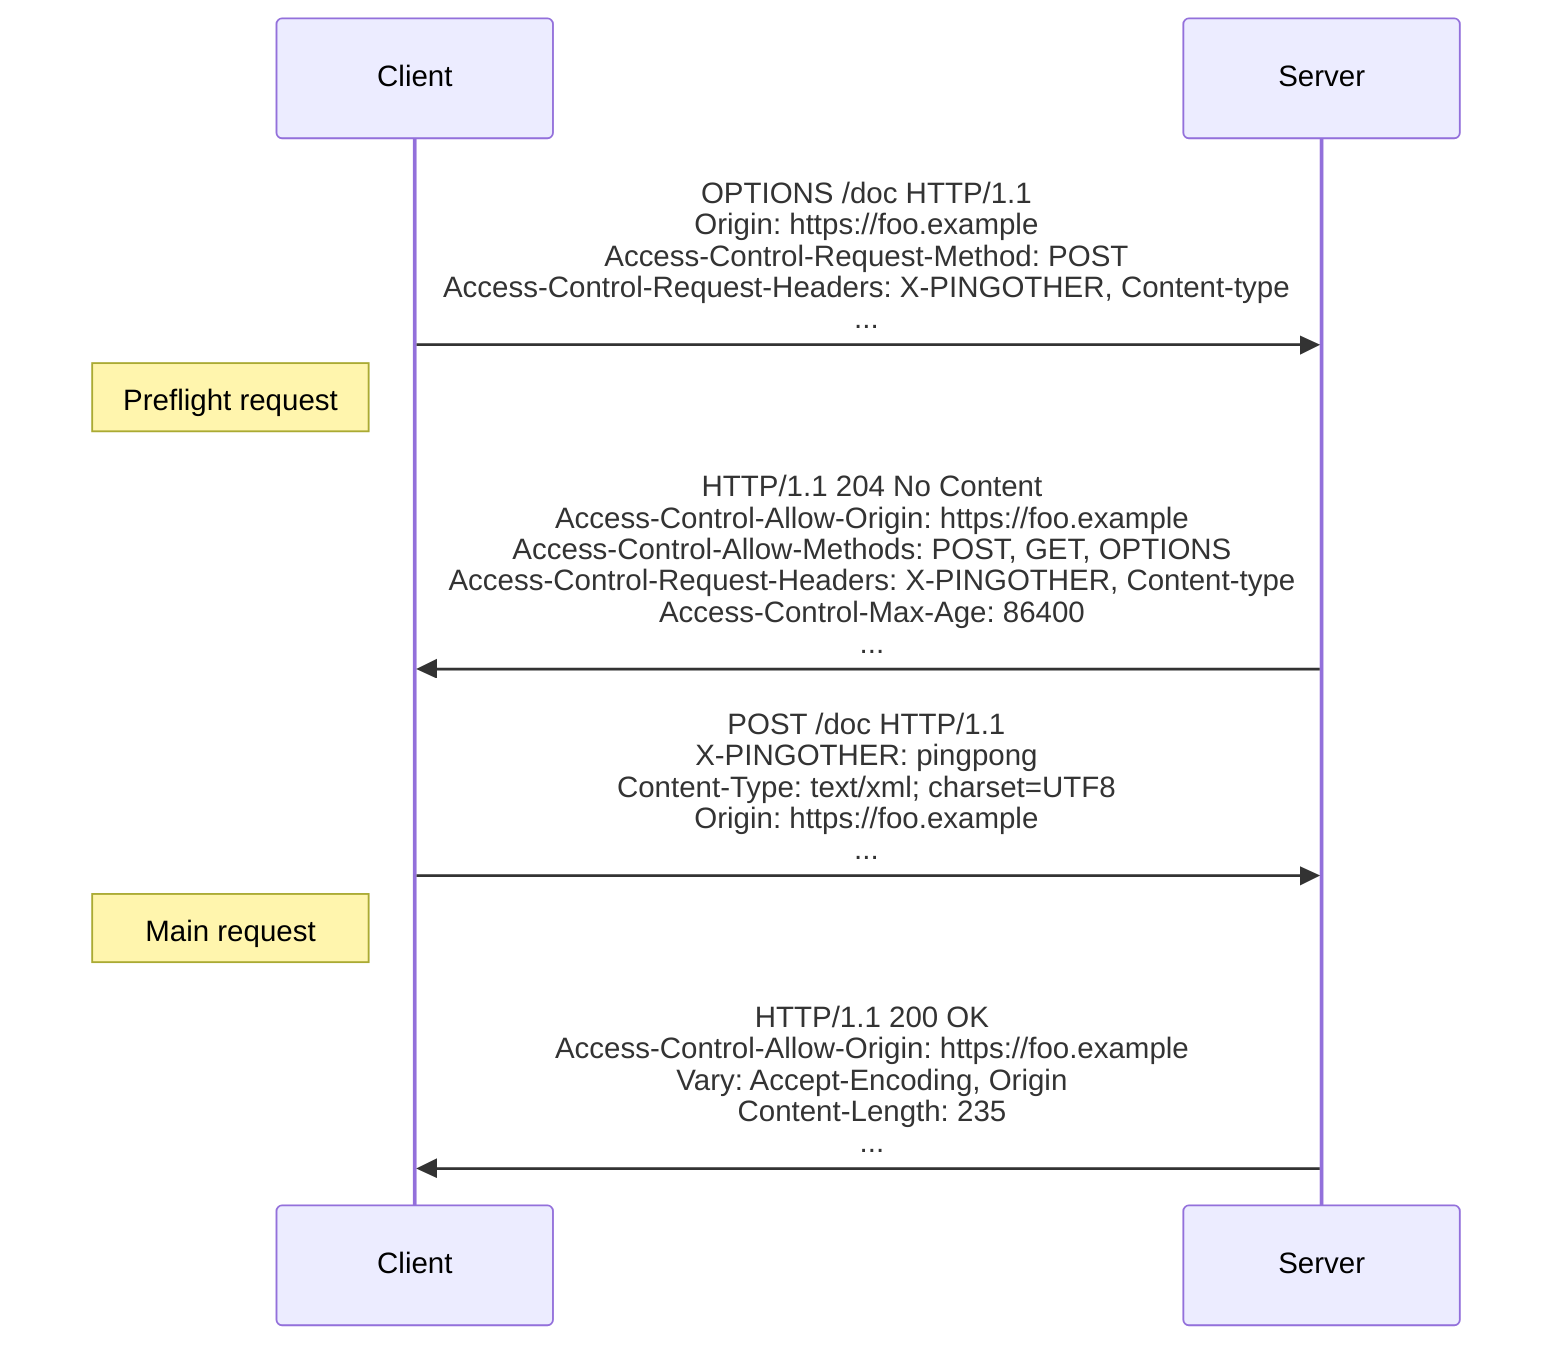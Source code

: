 sequenceDiagram
    participant Client
    participant Server

    Client->>Server: OPTIONS /doc HTTP/1.1<br/>Origin: https://foo.example<br/>Access-Control-Request-Method: POST<br/>Access-Control-Request-Headers: X-PINGOTHER, Content-type<br/>...
    Note left of Client: Preflight request
    Server->>Client: HTTP/1.1 204 No Content<br/>Access-Control-Allow-Origin: https://foo.example<br/>Access-Control-Allow-Methods: POST, GET, OPTIONS<br/>Access-Control-Request-Headers: X-PINGOTHER, Content-type<br/>Access-Control-Max-Age: 86400<br/>...


    Client->>Server: POST /doc HTTP/1.1<br/>X-PINGOTHER: pingpong<br/>Content-Type: text/xml#59; charset=UTF8<br/>Origin: https://foo.example<br/>...
    Note left of Client: Main request
    Server->>Client: HTTP/1.1 200 OK<br/>Access-Control-Allow-Origin: https://foo.example<br/>Vary: Accept-Encoding, Origin<br/>Content-Length: 235<br/>...